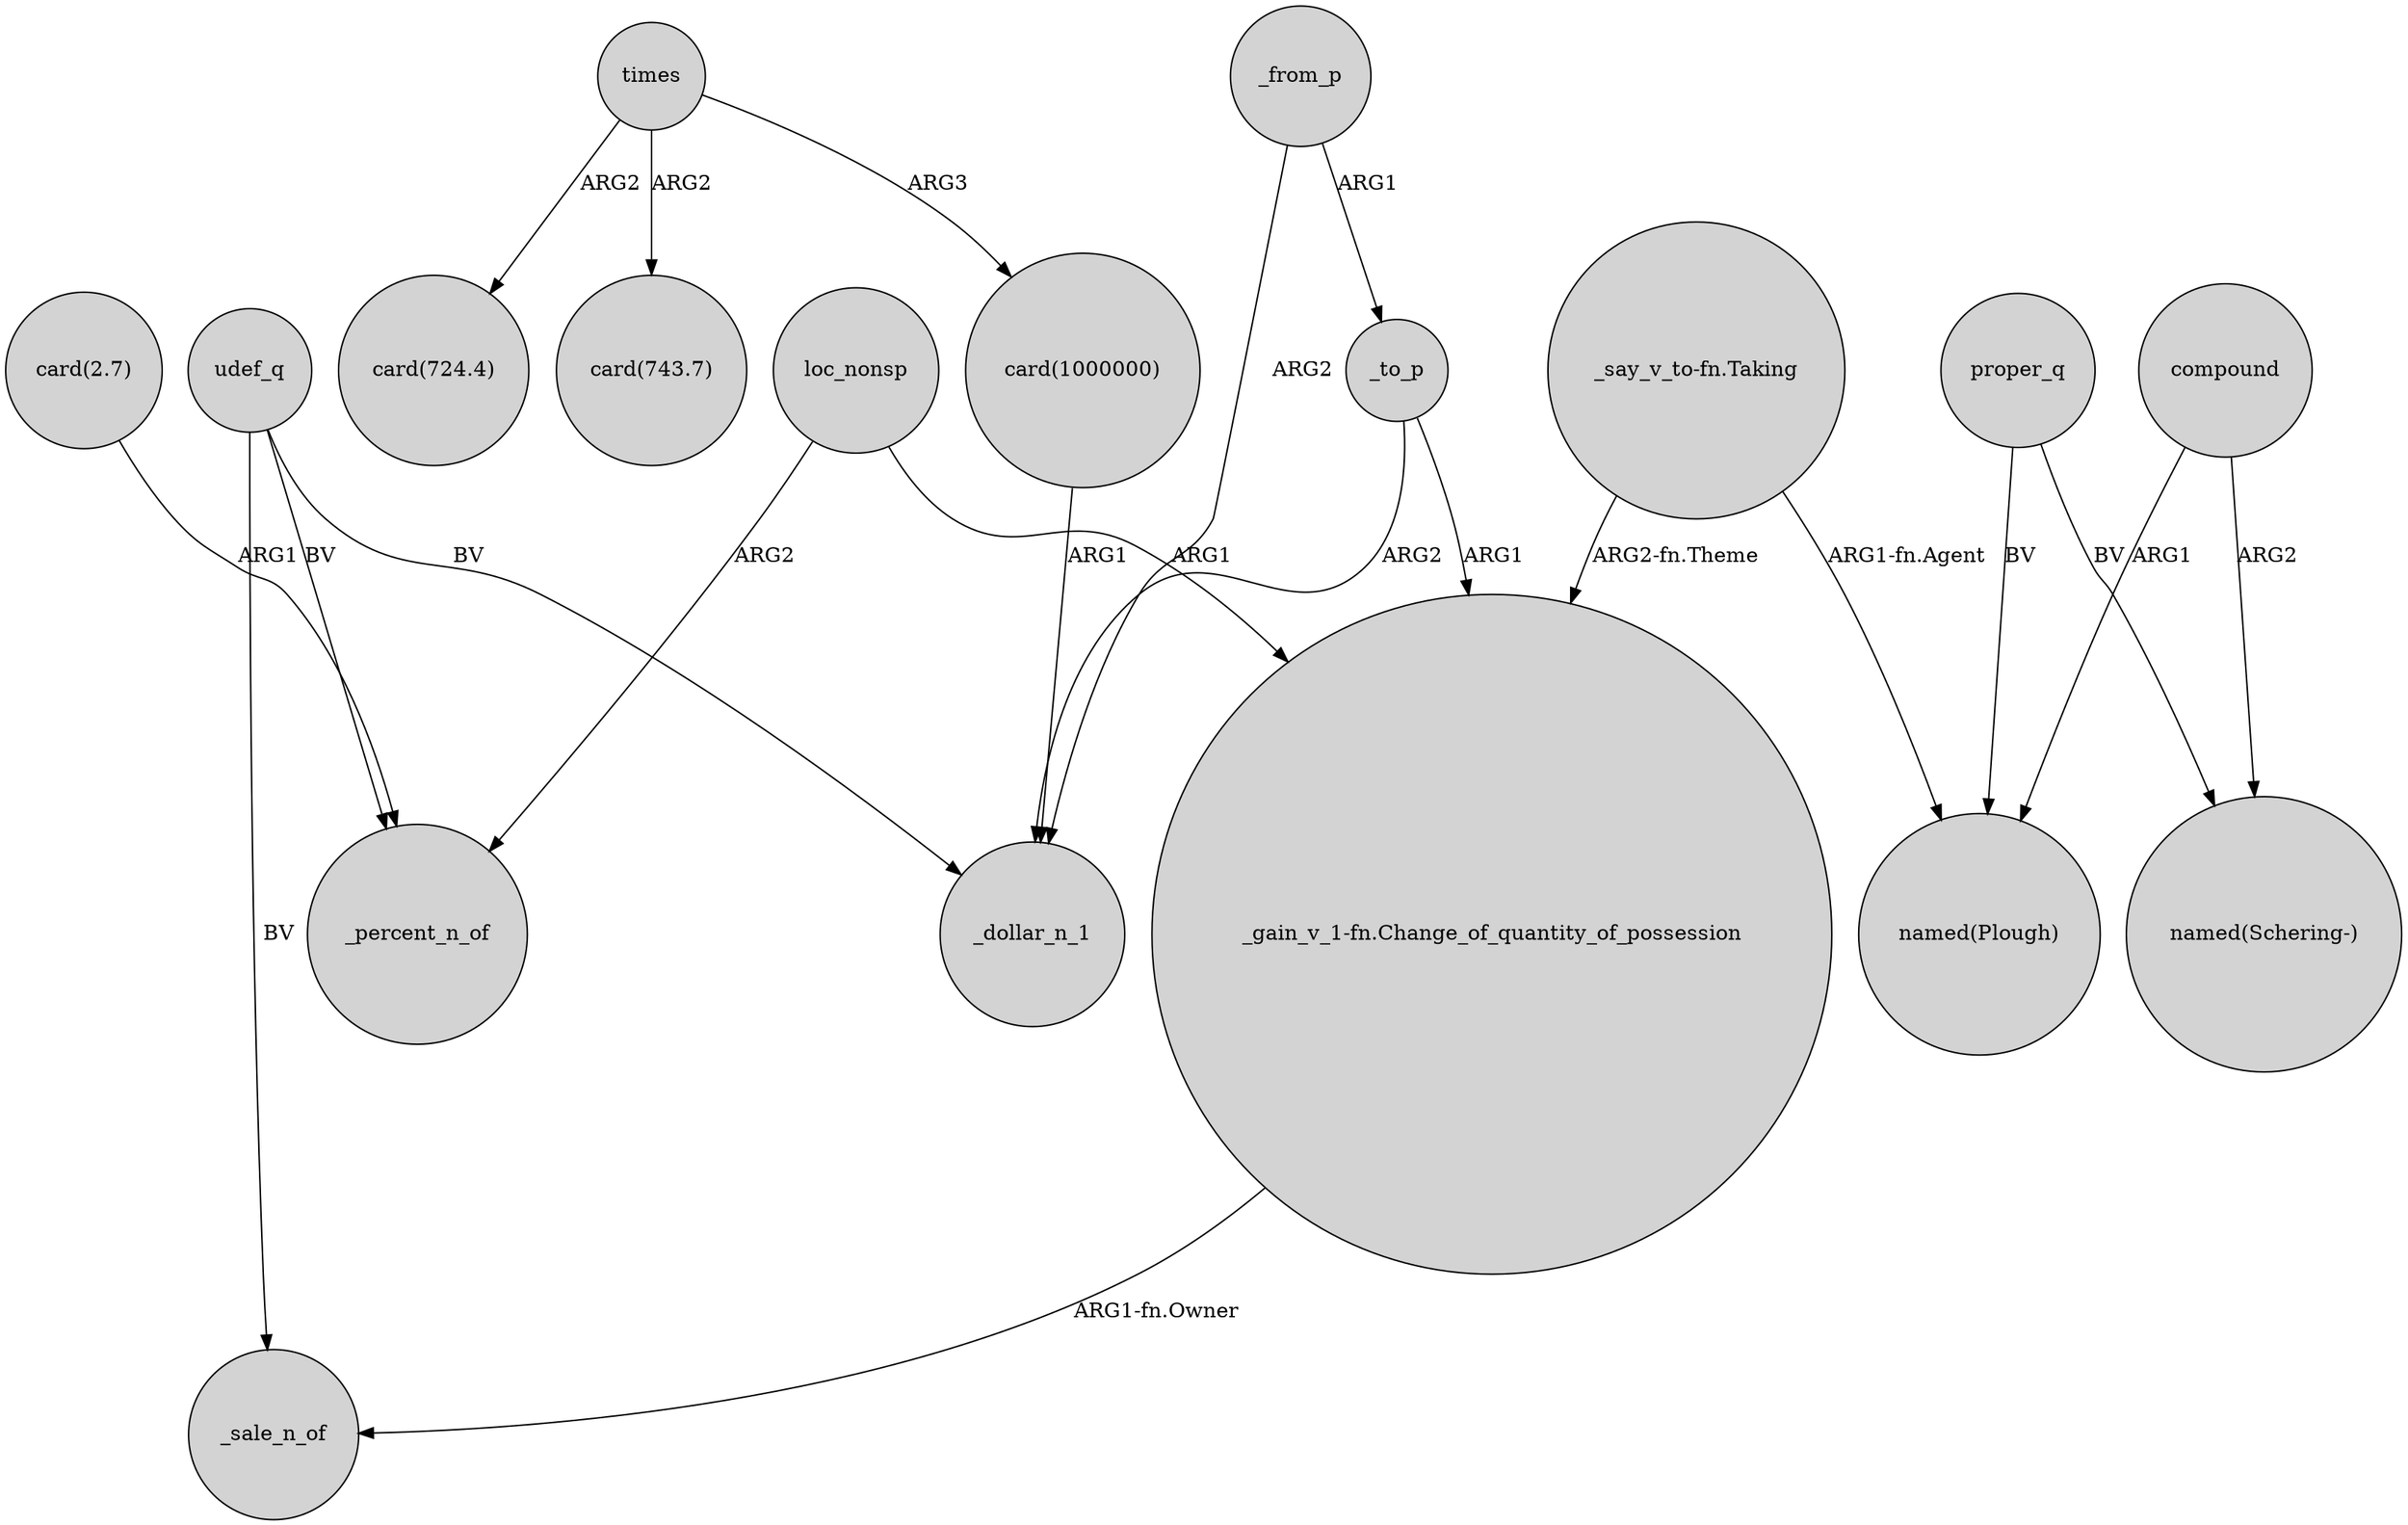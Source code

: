 digraph {
	node [shape=circle style=filled]
	loc_nonsp -> "_gain_v_1-fn.Change_of_quantity_of_possession" [label=ARG1]
	proper_q -> "named(Schering-)" [label=BV]
	compound -> "named(Plough)" [label=ARG1]
	proper_q -> "named(Plough)" [label=BV]
	times -> "card(724.4)" [label=ARG2]
	times -> "card(743.7)" [label=ARG2]
	times -> "card(1000000)" [label=ARG3]
	"_gain_v_1-fn.Change_of_quantity_of_possession" -> _sale_n_of [label="ARG1-fn.Owner"]
	_to_p -> _dollar_n_1 [label=ARG2]
	udef_q -> _sale_n_of [label=BV]
	"card(2.7)" -> _percent_n_of [label=ARG1]
	"_say_v_to-fn.Taking" -> "named(Plough)" [label="ARG1-fn.Agent"]
	udef_q -> _percent_n_of [label=BV]
	udef_q -> _dollar_n_1 [label=BV]
	"card(1000000)" -> _dollar_n_1 [label=ARG1]
	_from_p -> _to_p [label=ARG1]
	_to_p -> "_gain_v_1-fn.Change_of_quantity_of_possession" [label=ARG1]
	"_say_v_to-fn.Taking" -> "_gain_v_1-fn.Change_of_quantity_of_possession" [label="ARG2-fn.Theme"]
	_from_p -> _dollar_n_1 [label=ARG2]
	compound -> "named(Schering-)" [label=ARG2]
	loc_nonsp -> _percent_n_of [label=ARG2]
}

